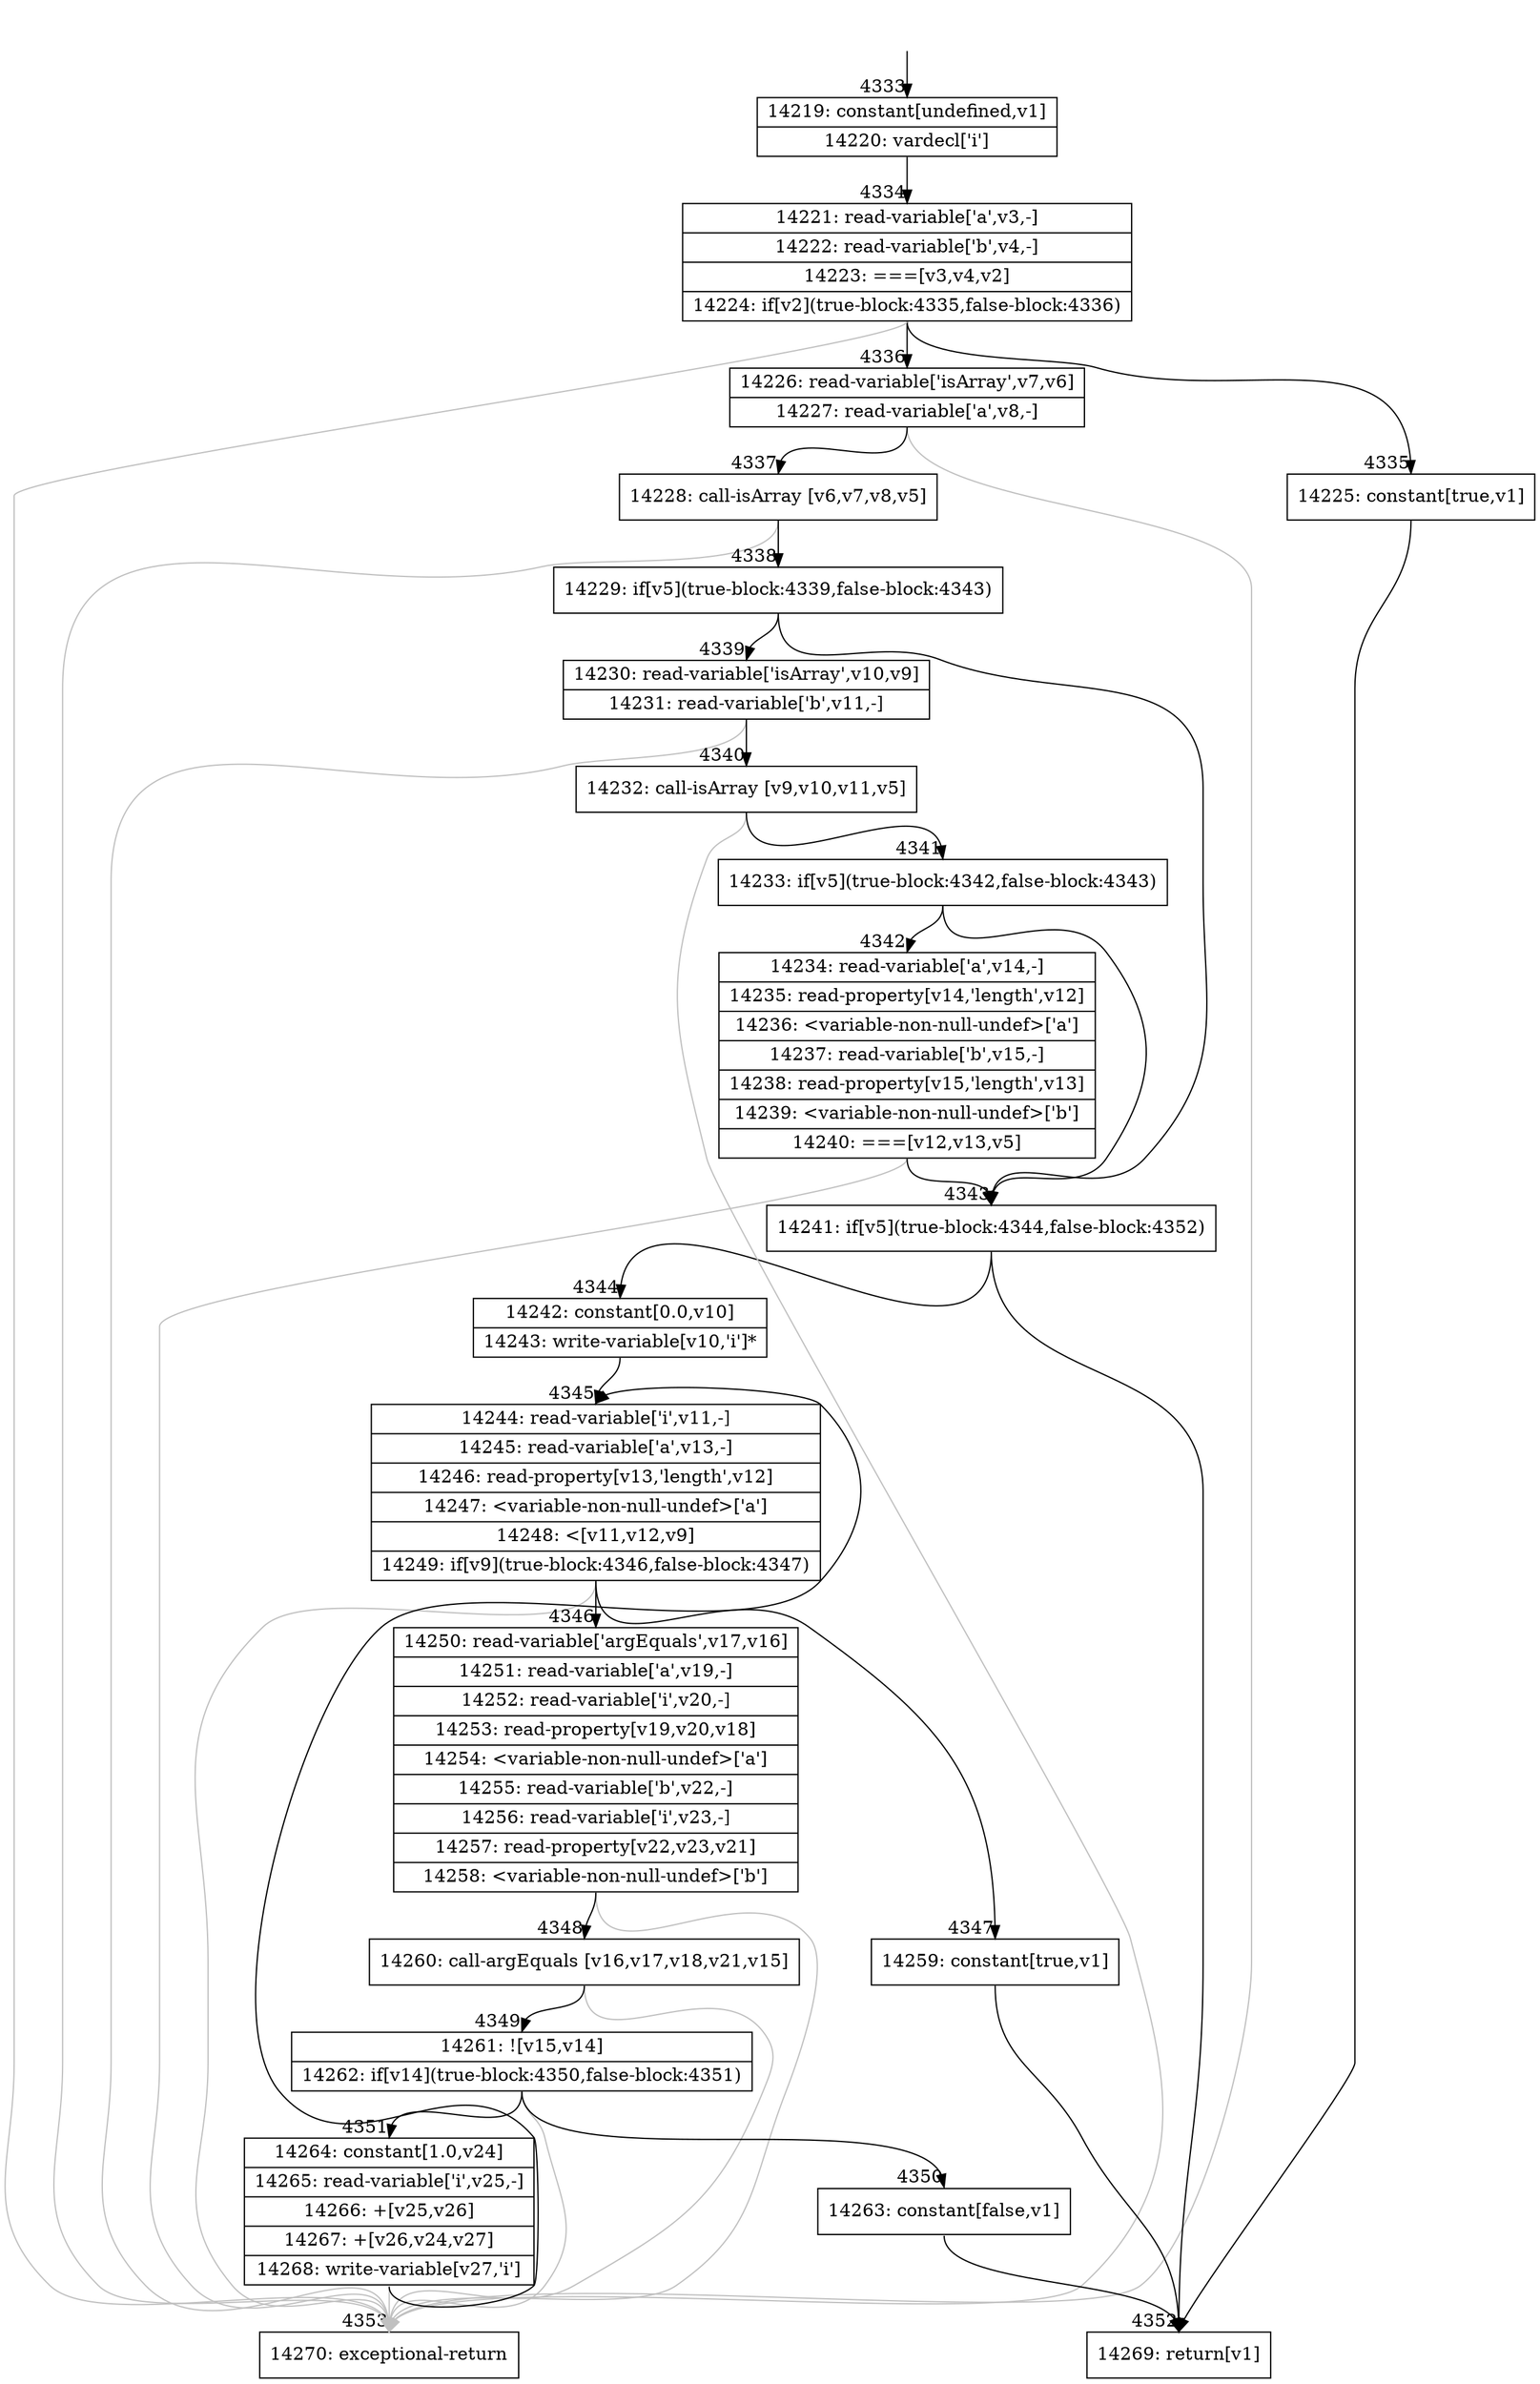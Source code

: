 digraph {
rankdir="TD"
BB_entry181[shape=none,label=""];
BB_entry181 -> BB4333 [tailport=s, headport=n, headlabel="    4333"]
BB4333 [shape=record label="{14219: constant[undefined,v1]|14220: vardecl['i']}" ] 
BB4333 -> BB4334 [tailport=s, headport=n, headlabel="      4334"]
BB4334 [shape=record label="{14221: read-variable['a',v3,-]|14222: read-variable['b',v4,-]|14223: ===[v3,v4,v2]|14224: if[v2](true-block:4335,false-block:4336)}" ] 
BB4334 -> BB4335 [tailport=s, headport=n, headlabel="      4335"]
BB4334 -> BB4336 [tailport=s, headport=n, headlabel="      4336"]
BB4334 -> BB4353 [tailport=s, headport=n, color=gray, headlabel="      4353"]
BB4335 [shape=record label="{14225: constant[true,v1]}" ] 
BB4335 -> BB4352 [tailport=s, headport=n, headlabel="      4352"]
BB4336 [shape=record label="{14226: read-variable['isArray',v7,v6]|14227: read-variable['a',v8,-]}" ] 
BB4336 -> BB4337 [tailport=s, headport=n, headlabel="      4337"]
BB4336 -> BB4353 [tailport=s, headport=n, color=gray]
BB4337 [shape=record label="{14228: call-isArray [v6,v7,v8,v5]}" ] 
BB4337 -> BB4338 [tailport=s, headport=n, headlabel="      4338"]
BB4337 -> BB4353 [tailport=s, headport=n, color=gray]
BB4338 [shape=record label="{14229: if[v5](true-block:4339,false-block:4343)}" ] 
BB4338 -> BB4343 [tailport=s, headport=n, headlabel="      4343"]
BB4338 -> BB4339 [tailport=s, headport=n, headlabel="      4339"]
BB4339 [shape=record label="{14230: read-variable['isArray',v10,v9]|14231: read-variable['b',v11,-]}" ] 
BB4339 -> BB4340 [tailport=s, headport=n, headlabel="      4340"]
BB4339 -> BB4353 [tailport=s, headport=n, color=gray]
BB4340 [shape=record label="{14232: call-isArray [v9,v10,v11,v5]}" ] 
BB4340 -> BB4341 [tailport=s, headport=n, headlabel="      4341"]
BB4340 -> BB4353 [tailport=s, headport=n, color=gray]
BB4341 [shape=record label="{14233: if[v5](true-block:4342,false-block:4343)}" ] 
BB4341 -> BB4343 [tailport=s, headport=n]
BB4341 -> BB4342 [tailport=s, headport=n, headlabel="      4342"]
BB4342 [shape=record label="{14234: read-variable['a',v14,-]|14235: read-property[v14,'length',v12]|14236: \<variable-non-null-undef\>['a']|14237: read-variable['b',v15,-]|14238: read-property[v15,'length',v13]|14239: \<variable-non-null-undef\>['b']|14240: ===[v12,v13,v5]}" ] 
BB4342 -> BB4343 [tailport=s, headport=n]
BB4342 -> BB4353 [tailport=s, headport=n, color=gray]
BB4343 [shape=record label="{14241: if[v5](true-block:4344,false-block:4352)}" ] 
BB4343 -> BB4344 [tailport=s, headport=n, headlabel="      4344"]
BB4343 -> BB4352 [tailport=s, headport=n]
BB4344 [shape=record label="{14242: constant[0.0,v10]|14243: write-variable[v10,'i']*}" ] 
BB4344 -> BB4345 [tailport=s, headport=n, headlabel="      4345"]
BB4345 [shape=record label="{14244: read-variable['i',v11,-]|14245: read-variable['a',v13,-]|14246: read-property[v13,'length',v12]|14247: \<variable-non-null-undef\>['a']|14248: \<[v11,v12,v9]|14249: if[v9](true-block:4346,false-block:4347)}" ] 
BB4345 -> BB4346 [tailport=s, headport=n, headlabel="      4346"]
BB4345 -> BB4347 [tailport=s, headport=n, headlabel="      4347"]
BB4345 -> BB4353 [tailport=s, headport=n, color=gray]
BB4346 [shape=record label="{14250: read-variable['argEquals',v17,v16]|14251: read-variable['a',v19,-]|14252: read-variable['i',v20,-]|14253: read-property[v19,v20,v18]|14254: \<variable-non-null-undef\>['a']|14255: read-variable['b',v22,-]|14256: read-variable['i',v23,-]|14257: read-property[v22,v23,v21]|14258: \<variable-non-null-undef\>['b']}" ] 
BB4346 -> BB4348 [tailport=s, headport=n, headlabel="      4348"]
BB4346 -> BB4353 [tailport=s, headport=n, color=gray]
BB4347 [shape=record label="{14259: constant[true,v1]}" ] 
BB4347 -> BB4352 [tailport=s, headport=n]
BB4348 [shape=record label="{14260: call-argEquals [v16,v17,v18,v21,v15]}" ] 
BB4348 -> BB4349 [tailport=s, headport=n, headlabel="      4349"]
BB4348 -> BB4353 [tailport=s, headport=n, color=gray]
BB4349 [shape=record label="{14261: ![v15,v14]|14262: if[v14](true-block:4350,false-block:4351)}" ] 
BB4349 -> BB4350 [tailport=s, headport=n, headlabel="      4350"]
BB4349 -> BB4351 [tailport=s, headport=n, headlabel="      4351"]
BB4349 -> BB4353 [tailport=s, headport=n, color=gray]
BB4350 [shape=record label="{14263: constant[false,v1]}" ] 
BB4350 -> BB4352 [tailport=s, headport=n]
BB4351 [shape=record label="{14264: constant[1.0,v24]|14265: read-variable['i',v25,-]|14266: +[v25,v26]|14267: +[v26,v24,v27]|14268: write-variable[v27,'i']}" ] 
BB4351 -> BB4345 [tailport=s, headport=n]
BB4351 -> BB4353 [tailport=s, headport=n, color=gray]
BB4352 [shape=record label="{14269: return[v1]}" ] 
BB4353 [shape=record label="{14270: exceptional-return}" ] 
//#$~ 2435
}
